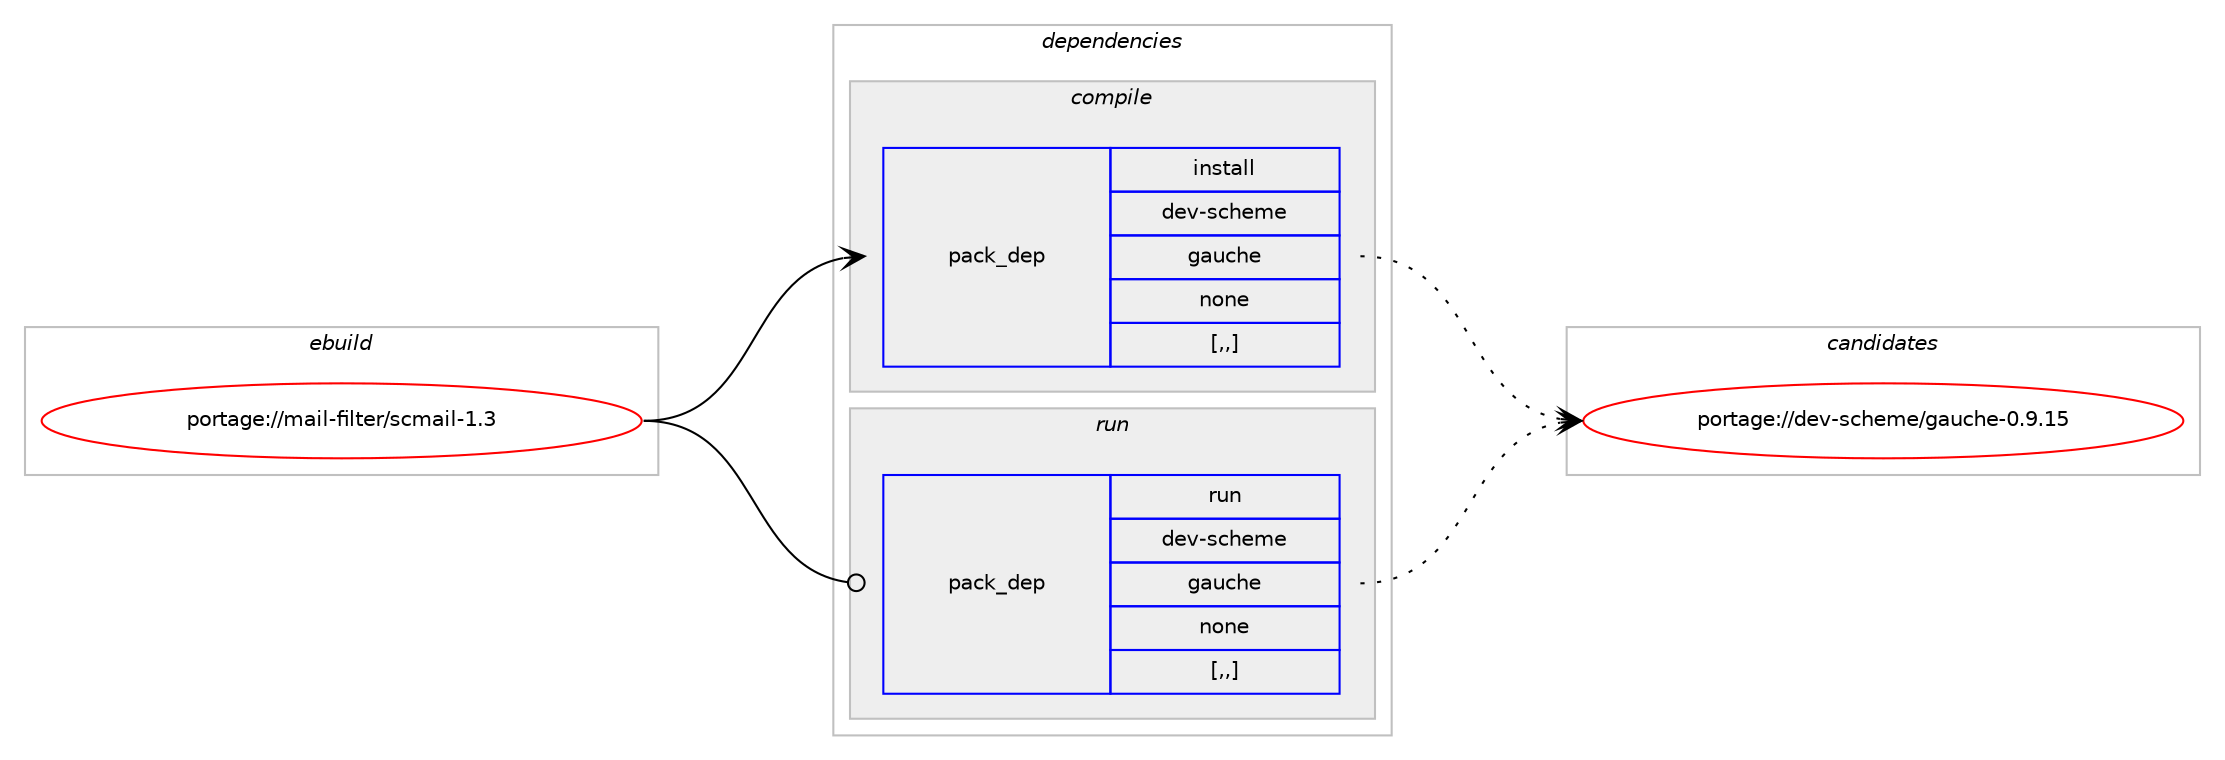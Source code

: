 digraph prolog {

# *************
# Graph options
# *************

newrank=true;
concentrate=true;
compound=true;
graph [rankdir=LR,fontname=Helvetica,fontsize=10,ranksep=1.5];#, ranksep=2.5, nodesep=0.2];
edge  [arrowhead=vee];
node  [fontname=Helvetica,fontsize=10];

# **********
# The ebuild
# **********

subgraph cluster_leftcol {
color=gray;
label=<<i>ebuild</i>>;
id [label="portage://mail-filter/scmail-1.3", color=red, width=4, href="../mail-filter/scmail-1.3.svg"];
}

# ****************
# The dependencies
# ****************

subgraph cluster_midcol {
color=gray;
label=<<i>dependencies</i>>;
subgraph cluster_compile {
fillcolor="#eeeeee";
style=filled;
label=<<i>compile</i>>;
subgraph pack577968 {
dependency786617 [label=<<TABLE BORDER="0" CELLBORDER="1" CELLSPACING="0" CELLPADDING="4" WIDTH="220"><TR><TD ROWSPAN="6" CELLPADDING="30">pack_dep</TD></TR><TR><TD WIDTH="110">install</TD></TR><TR><TD>dev-scheme</TD></TR><TR><TD>gauche</TD></TR><TR><TD>none</TD></TR><TR><TD>[,,]</TD></TR></TABLE>>, shape=none, color=blue];
}
id:e -> dependency786617:w [weight=20,style="solid",arrowhead="vee"];
}
subgraph cluster_compileandrun {
fillcolor="#eeeeee";
style=filled;
label=<<i>compile and run</i>>;
}
subgraph cluster_run {
fillcolor="#eeeeee";
style=filled;
label=<<i>run</i>>;
subgraph pack577969 {
dependency786618 [label=<<TABLE BORDER="0" CELLBORDER="1" CELLSPACING="0" CELLPADDING="4" WIDTH="220"><TR><TD ROWSPAN="6" CELLPADDING="30">pack_dep</TD></TR><TR><TD WIDTH="110">run</TD></TR><TR><TD>dev-scheme</TD></TR><TR><TD>gauche</TD></TR><TR><TD>none</TD></TR><TR><TD>[,,]</TD></TR></TABLE>>, shape=none, color=blue];
}
id:e -> dependency786618:w [weight=20,style="solid",arrowhead="odot"];
}
}

# **************
# The candidates
# **************

subgraph cluster_choices {
rank=same;
color=gray;
label=<<i>candidates</i>>;

subgraph choice577968 {
color=black;
nodesep=1;
choice100101118451159910410110910147103971179910410145484657464953 [label="portage://dev-scheme/gauche-0.9.15", color=red, width=4,href="../dev-scheme/gauche-0.9.15.svg"];
dependency786617:e -> choice100101118451159910410110910147103971179910410145484657464953:w [style=dotted,weight="100"];
}
subgraph choice577969 {
color=black;
nodesep=1;
choice100101118451159910410110910147103971179910410145484657464953 [label="portage://dev-scheme/gauche-0.9.15", color=red, width=4,href="../dev-scheme/gauche-0.9.15.svg"];
dependency786618:e -> choice100101118451159910410110910147103971179910410145484657464953:w [style=dotted,weight="100"];
}
}

}
